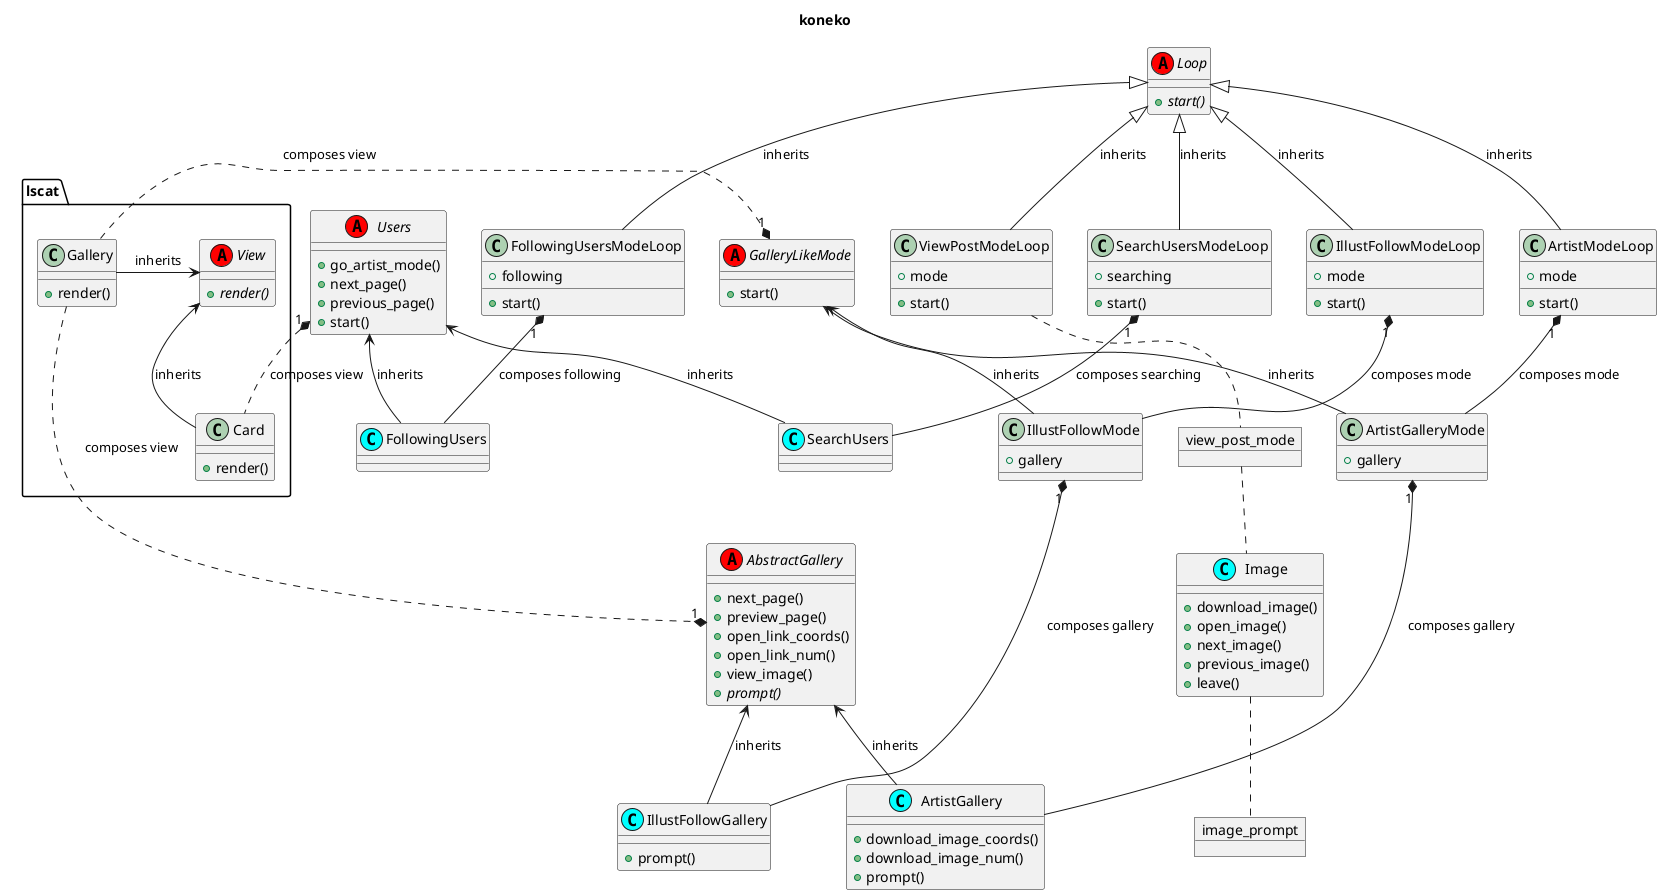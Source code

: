 @startuml

title koneko


abstract class Loop <<(A, red)>>{
  +{abstract}start()
}

class ArtistModeLoop {
    + mode
    +start()
}
class IllustFollowModeLoop {
    + mode
    +start()
}
Loop <|-down- ArtistModeLoop: inherits
Loop <|-down- IllustFollowModeLoop: inherits


abstract class GalleryLikeMode <<(A, red)>>{
    +start()
}
class ArtistGalleryMode {
    + gallery
}
class IllustFollowMode {
    + gallery
}
abstract class AbstractGallery <<(A, red)>>{
    +next_page()
    +preview_page()
    +open_link_coords()
    +open_link_num()
    +view_image()
    +{abstract}prompt()
}

class ArtistGallery <<(C, cyan)>>{
    +download_image_coords()
    +download_image_num()
    +prompt()
}
class IllustFollowGallery <<(C, cyan)>>{
    +prompt()
}

GalleryLikeMode <-down- ArtistGalleryMode: inherits
ArtistModeLoop "1" *-down- ArtistGalleryMode: composes mode

GalleryLikeMode <-down- IllustFollowMode: inherits
IllustFollowModeLoop "1" *-down- IllustFollowMode: composes mode

AbstractGallery <-down- IllustFollowGallery: inherits
IllustFollowMode "1" *-down-- IllustFollowGallery: composes gallery

AbstractGallery <-down- ArtistGallery: inherits
ArtistGalleryMode "1" *-down-- ArtistGallery: composes gallery


class ViewPostModeLoop {
    + mode
    +start()
}
object view_post_mode
object image_prompt
class Image <<(C, cyan)>>{
    + download_image()
    + open_image()
    + next_image()
    + previous_image()
    + leave()
}

ViewPostModeLoop -right[hidden]-> SearchUsersModeLoop
Loop <|-down- ViewPostModeLoop: inherits
ViewPostModeLoop .. view_post_mode
view_post_mode .. Image
Image .. image_prompt


class FollowingUsersModeLoop {
    + following
    +start()
}
class SearchUsersModeLoop {
    + searching
    +start()
}
FollowingUsersModeLoop -right[hidden]-> IllustFollowModeLoop
SearchUsersModeLoop -right[hidden]-> IllustFollowModeLoop
Loop <|-down- FollowingUsersModeLoop: inherits
Loop <|-down- SearchUsersModeLoop: inherits

class FollowingUsers <<(C, cyan)>>
class SearchUsers <<(C, cyan)>>
abstract class Users <<(A, red)>>{
    +go_artist_mode()
    +next_page()
    +previous_page()
    +start()
}
Users <-down- FollowingUsers: inherits
Users <-down- SearchUsers: inherits
FollowingUsersModeLoop "1" *-down- FollowingUsers: composes following
SearchUsersModeLoop "1" *-down- SearchUsers: composes searching

abstract class lscat.View <<(A, red)>>{
    +{abstract}render()
}
class lscat.Card {
    + render()
}
class lscat.Gallery {
    + render()
}

lscat.View <-down- lscat.Card: inherits
lscat.View <-left- lscat.Gallery: inherits

Users "1" *.down. lscat.Card: composes view
GalleryLikeMode "1" *.up lscat.Gallery: composes view
AbstractGallery "1" *.up lscat.Gallery: composes view

AbstractGallery --up[hidden]-> GalleryLikeMode
IllustFollowMode -right[hidden]-> ArtistGalleryMode
SearchUsers -right[hidden]-> IllustFollowMode

lscat.Gallery --left[hidden]-> IllustFollowGallery
GalleryLikeMode -down[hidden]-> IllustFollowGallery
GalleryLikeMode -down[hidden]-> ArtistGallery

Users -right[hidden]-> GalleryLikeMode
lscat.Card -up[hidden]-> GalleryLikeMode

@enduml

